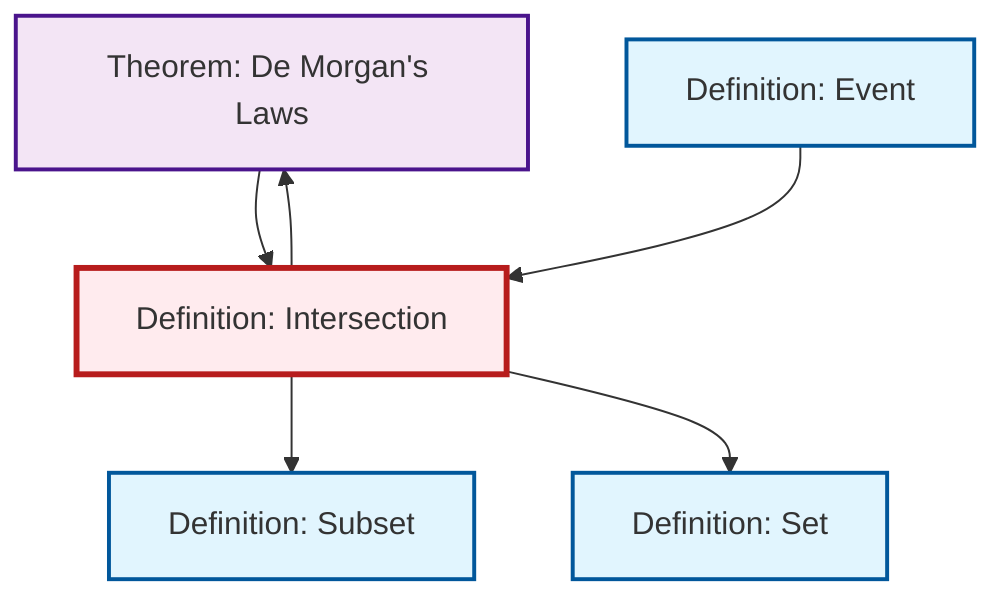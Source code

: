 graph TD
    classDef definition fill:#e1f5fe,stroke:#01579b,stroke-width:2px
    classDef theorem fill:#f3e5f5,stroke:#4a148c,stroke-width:2px
    classDef axiom fill:#fff3e0,stroke:#e65100,stroke-width:2px
    classDef example fill:#e8f5e9,stroke:#1b5e20,stroke-width:2px
    classDef current fill:#ffebee,stroke:#b71c1c,stroke-width:3px
    def-subset["Definition: Subset"]:::definition
    def-set["Definition: Set"]:::definition
    thm-de-morgan["Theorem: De Morgan's Laws"]:::theorem
    def-event["Definition: Event"]:::definition
    def-intersection["Definition: Intersection"]:::definition
    thm-de-morgan --> def-intersection
    def-intersection --> thm-de-morgan
    def-intersection --> def-subset
    def-intersection --> def-set
    def-event --> def-intersection
    class def-intersection current